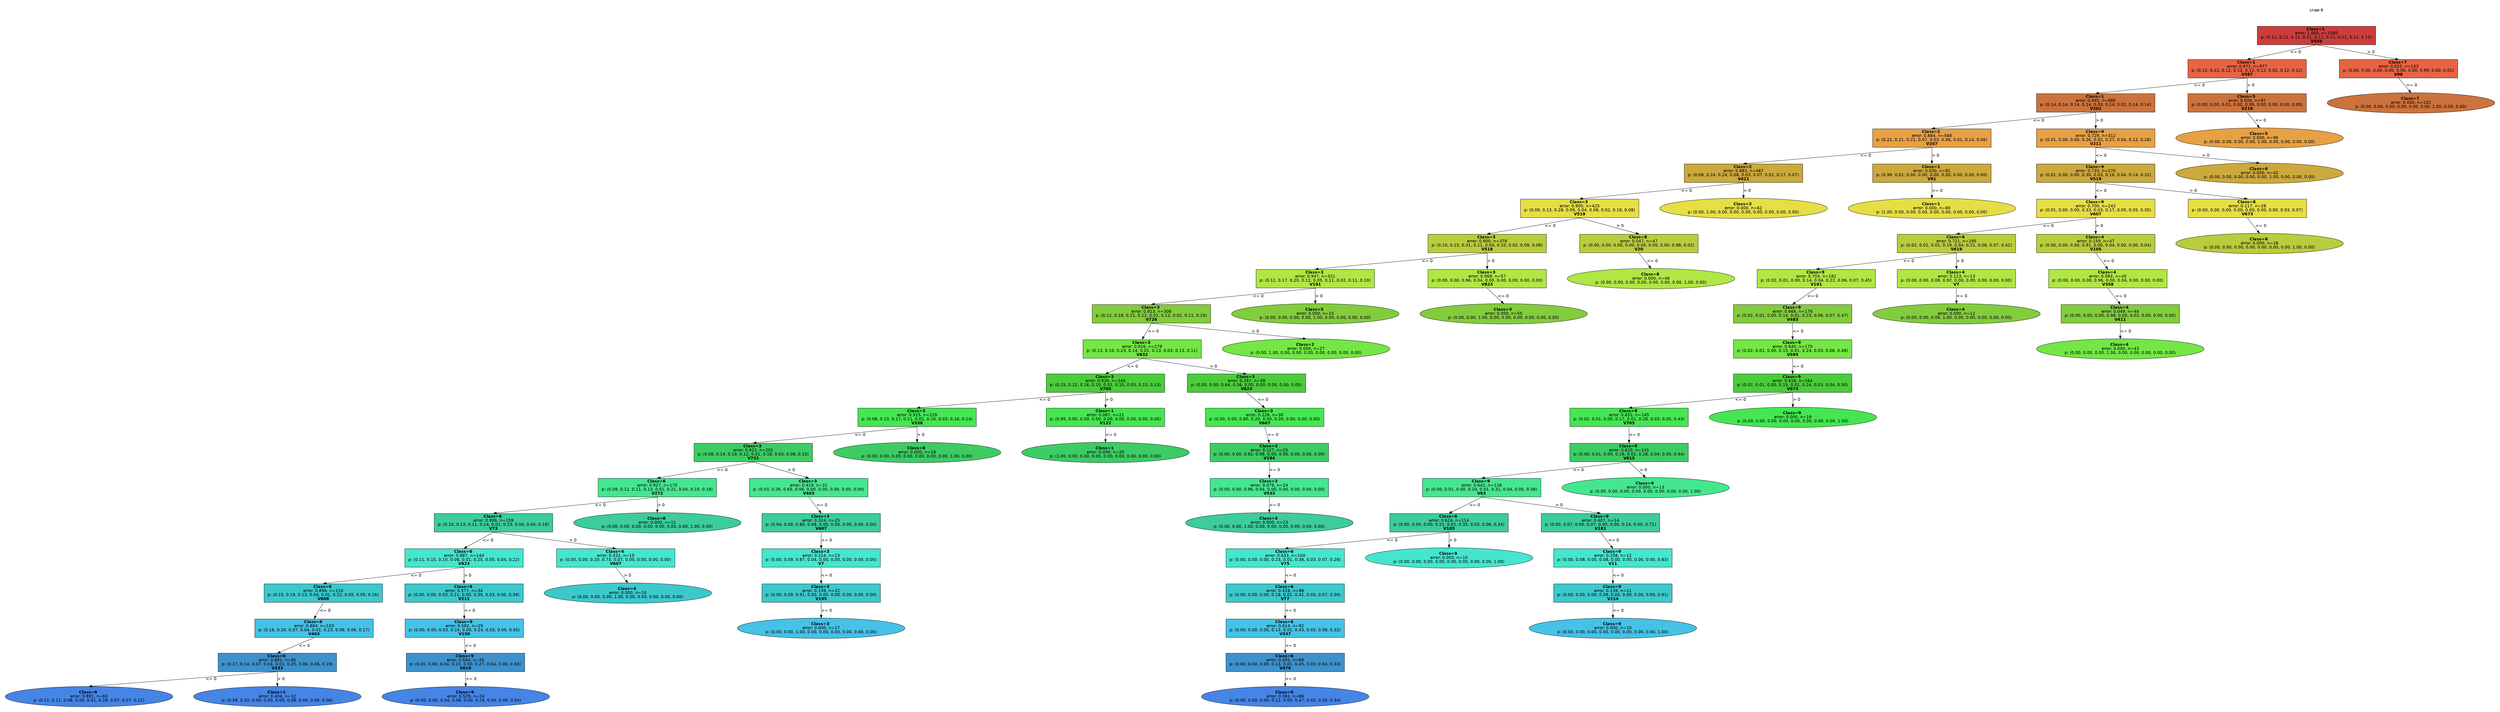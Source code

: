 digraph Tree {
splines=false;
graph [pad=".25", ranksep="0.5", nodesep="1"];
node [shape=rect, style="filled", color="black", fontname="helvetica",fillcolor="white"] ;
edge [fontname="helvetica"] ;
0 [label="cnae-9", shape=plaintext];
0:s -> 1:n [style=invis];   
1 [label=<<b> Class=1 </b> <br/> error: 1.000, n=1080 <br/> p: (0.11, 0.11, 0.11, 0.11, 0.11, 0.11, 0.11, 0.11, 0.11) <br/><b>V546</b>>, fillcolor="0.000 0.7 0.800", shape="rect"];
2 [label=<<b> Class=1 </b> <br/> error: 0.971, n=977 <br/> p: (0.12, 0.12, 0.12, 0.12, 0.12, 0.12, 0.02, 0.12, 0.12) <br/><b>V387</b>>, fillcolor="0.032 0.7 0.900", shape="rect"];
1:s -> 2:n [label="<= 0"] ;
3 [label=<<b> Class=1 </b> <br/> error: 0.945, n=880 <br/> p: (0.14, 0.14, 0.14, 0.14, 0.03, 0.14, 0.02, 0.14, 0.14) <br/><b>V202</b>>, fillcolor="0.063 0.7 0.800", shape="rect"];
2:s -> 3:n [label="<= 0"] ;
4 [label=<<b> Class=2 </b> <br/> error: 0.884, n=568 <br/> p: (0.21, 0.21, 0.21, 0.07, 0.03, 0.06, 0.01, 0.14, 0.06) <br/><b>V207</b>>, fillcolor="0.095 0.7 0.900", shape="rect"];
3:s -> 4:n [label="<= 0"] ;
5 [label=<<b> Class=2 </b> <br/> error: 0.883, n=487 <br/> p: (0.08, 0.24, 0.24, 0.08, 0.03, 0.07, 0.01, 0.17, 0.07) <br/><b>V421</b>>, fillcolor="0.126 0.7 0.800", shape="rect"];
4:s -> 5:n [label="<= 0"] ;
6 [label=<<b> Class=3 </b> <br/> error: 0.900, n=425 <br/> p: (0.09, 0.13, 0.28, 0.09, 0.04, 0.08, 0.02, 0.19, 0.08) <br/><b>V519</b>>, fillcolor="0.158 0.7 0.900", shape="rect"];
5:s -> 6:n [label="<= 0"] ;
7 [label=<<b> Class=3 </b> <br/> error: 0.900, n=378 <br/> p: (0.10, 0.15, 0.31, 0.11, 0.04, 0.10, 0.02, 0.09, 0.08) <br/><b>V518</b>>, fillcolor="0.189 0.7 0.800", shape="rect"];
6:s -> 7:n [label="<= 0"] ;
8 [label=<<b> Class=3 </b> <br/> error: 0.947, n=321 <br/> p: (0.12, 0.17, 0.20, 0.12, 0.05, 0.11, 0.02, 0.11, 0.10) <br/><b>V191</b>>, fillcolor="0.221 0.7 0.900", shape="rect"];
7:s -> 8:n [label="<= 0"] ;
9 [label=<<b> Class=3 </b> <br/> error: 0.913, n=306 <br/> p: (0.12, 0.18, 0.21, 0.12, 0.01, 0.12, 0.02, 0.11, 0.10) <br/><b>V726</b>>, fillcolor="0.253 0.7 0.800", shape="rect"];
8:s -> 9:n [label="<= 0"] ;
10 [label=<<b> Class=3 </b> <br/> error: 0.916, n=279 <br/> p: (0.13, 0.10, 0.23, 0.14, 0.01, 0.13, 0.03, 0.13, 0.11) <br/><b>V832</b>>, fillcolor="0.284 0.7 0.900", shape="rect"];
9:s -> 10:n [label="<= 0"] ;
11 [label=<<b> Class=3 </b> <br/> error: 0.930, n=240 <br/> p: (0.15, 0.12, 0.16, 0.10, 0.01, 0.15, 0.03, 0.15, 0.13) <br/><b>V705</b>>, fillcolor="0.316 0.7 0.800", shape="rect"];
10:s -> 11:n [label="<= 0"] ;
12 [label=<<b> Class=3 </b> <br/> error: 0.925, n=219 <br/> p: (0.08, 0.13, 0.17, 0.11, 0.01, 0.16, 0.03, 0.16, 0.14) <br/><b>V338</b>>, fillcolor="0.347 0.7 0.900", shape="rect"];
11:s -> 12:n [label="<= 0"] ;
13 [label=<<b> Class=3 </b> <br/> error: 0.922, n=201 <br/> p: (0.08, 0.14, 0.19, 0.12, 0.01, 0.18, 0.03, 0.08, 0.15) <br/><b>V731</b>>, fillcolor="0.379 0.7 0.800", shape="rect"];
12:s -> 13:n [label="<= 0"] ;
14 [label=<<b> Class=6 </b> <br/> error: 0.927, n=170 <br/> p: (0.09, 0.12, 0.11, 0.13, 0.01, 0.21, 0.04, 0.10, 0.18) <br/><b>V272</b>>, fillcolor="0.411 0.7 0.900", shape="rect"];
13:s -> 14:n [label="<= 0"] ;
15 [label=<<b> Class=6 </b> <br/> error: 0.906, n=159 <br/> p: (0.10, 0.13, 0.11, 0.14, 0.01, 0.23, 0.04, 0.04, 0.19) <br/><b>V73</b>>, fillcolor="0.442 0.7 0.800", shape="rect"];
14:s -> 15:n [label="<= 0"] ;
16 [label=<<b> Class=6 </b> <br/> error: 0.887, n=144 <br/> p: (0.11, 0.15, 0.10, 0.08, 0.01, 0.25, 0.05, 0.04, 0.22) <br/><b>V823</b>>, fillcolor="0.474 0.7 0.900", shape="rect"];
15:s -> 16:n [label="<= 0"] ;
17 [label=<<b> Class=6 </b> <br/> error: 0.896, n=110 <br/> p: (0.15, 0.19, 0.13, 0.04, 0.01, 0.22, 0.05, 0.05, 0.16) <br/><b>V608</b>>, fillcolor="0.505 0.7 0.800", shape="rect"];
16:s -> 17:n [label="<= 0"] ;
18 [label=<<b> Class=6 </b> <br/> error: 0.884, n=103 <br/> p: (0.16, 0.20, 0.07, 0.04, 0.01, 0.23, 0.06, 0.06, 0.17) <br/><b>V403</b>>, fillcolor="0.537 0.7 0.900", shape="rect"];
17:s -> 18:n [label="<= 0"] ;
19 [label=<<b> Class=6 </b> <br/> error: 0.891, n=95 <br/> p: (0.17, 0.14, 0.07, 0.04, 0.01, 0.25, 0.06, 0.06, 0.19) <br/><b>V333</b>>, fillcolor="0.568 0.7 0.800", shape="rect"];
18:s -> 19:n [label="<= 0"] ;
20 [label=<<b> Class=6 </b> <br/> error: 0.891, n=83 <br/> p: (0.11, 0.11, 0.08, 0.05, 0.01, 0.28, 0.07, 0.07, 0.22) >, fillcolor="0.600 0.7 0.900", shape="oval"];
19:s -> 20:n [label="<= 0"] ;
21 [label=<<b> Class=1 </b> <br/> error: 0.404, n=12 <br/> p: (0.58, 0.33, 0.00, 0.00, 0.00, 0.08, 0.00, 0.00, 0.00) >, fillcolor="0.600 0.7 0.900", shape="oval"];
19:s -> 21:n [label="> 0"] ;
22 [label=<<b> Class=9 </b> <br/> error: 0.577, n=34 <br/> p: (0.00, 0.00, 0.03, 0.21, 0.00, 0.35, 0.03, 0.00, 0.38) <br/><b>V211</b>>, fillcolor="0.505 0.7 0.800", shape="rect"];
16:s -> 22:n [label="> 0"] ;
23 [label=<<b> Class=9 </b> <br/> error: 0.582, n=29 <br/> p: (0.00, 0.00, 0.03, 0.24, 0.00, 0.24, 0.03, 0.00, 0.45) <br/><b>V150</b>>, fillcolor="0.537 0.7 0.900", shape="rect"];
22:s -> 23:n [label="<= 0"] ;
24 [label=<<b> Class=9 </b> <br/> error: 0.564, n=26 <br/> p: (0.00, 0.00, 0.04, 0.15, 0.00, 0.27, 0.04, 0.00, 0.50) <br/><b>V619</b>>, fillcolor="0.568 0.7 0.800", shape="rect"];
23:s -> 24:n [label="<= 0"] ;
25 [label=<<b> Class=9 </b> <br/> error: 0.529, n=24 <br/> p: (0.00, 0.00, 0.04, 0.08, 0.00, 0.29, 0.04, 0.00, 0.54) >, fillcolor="0.600 0.7 0.900", shape="oval"];
24:s -> 25:n [label="<= 0"] ;
26 [label=<<b> Class=4 </b> <br/> error: 0.332, n=15 <br/> p: (0.00, 0.00, 0.20, 0.73, 0.07, 0.00, 0.00, 0.00, 0.00) <br/><b>V607</b>>, fillcolor="0.474 0.7 0.900", shape="rect"];
15:s -> 26:n [label="> 0"] ;
27 [label=<<b> Class=4 </b> <br/> error: 0.000, n=10 <br/> p: (0.00, 0.00, 0.00, 1.00, 0.00, 0.00, 0.00, 0.00, 0.00) >, fillcolor="0.505 0.7 0.800", shape="oval"];
26:s -> 27:n [label="> 0"] ;
28 [label=<<b> Class=8 </b> <br/> error: 0.000, n=11 <br/> p: (0.00, 0.00, 0.00, 0.00, 0.00, 0.00, 0.00, 1.00, 0.00) >, fillcolor="0.442 0.7 0.800", shape="oval"];
14:s -> 28:n [label="> 0"] ;
29 [label=<<b> Class=3 </b> <br/> error: 0.419, n=31 <br/> p: (0.03, 0.26, 0.65, 0.06, 0.00, 0.00, 0.00, 0.00, 0.00) <br/><b>V403</b>>, fillcolor="0.411 0.7 0.900", shape="rect"];
13:s -> 29:n [label="> 0"] ;
30 [label=<<b> Class=3 </b> <br/> error: 0.324, n=25 <br/> p: (0.04, 0.08, 0.80, 0.08, 0.00, 0.00, 0.00, 0.00, 0.00) <br/><b>V607</b>>, fillcolor="0.442 0.7 0.800", shape="rect"];
29:s -> 30:n [label="<= 0"] ;
31 [label=<<b> Class=3 </b> <br/> error: 0.214, n=23 <br/> p: (0.00, 0.09, 0.87, 0.04, 0.00, 0.00, 0.00, 0.00, 0.00) <br/><b>V7</b>>, fillcolor="0.474 0.7 0.900", shape="rect"];
30:s -> 31:n [label="<= 0"] ;
32 [label=<<b> Class=3 </b> <br/> error: 0.139, n=22 <br/> p: (0.00, 0.09, 0.91, 0.00, 0.00, 0.00, 0.00, 0.00, 0.00) <br/><b>V195</b>>, fillcolor="0.505 0.7 0.800", shape="rect"];
31:s -> 32:n [label="<= 0"] ;
33 [label=<<b> Class=3 </b> <br/> error: 0.000, n=17 <br/> p: (0.00, 0.00, 1.00, 0.00, 0.00, 0.00, 0.00, 0.00, 0.00) >, fillcolor="0.537 0.7 0.900", shape="oval"];
32:s -> 33:n [label="<= 0"] ;
34 [label=<<b> Class=8 </b> <br/> error: 0.000, n=18 <br/> p: (0.00, 0.00, 0.00, 0.00, 0.00, 0.00, 0.00, 1.00, 0.00) >, fillcolor="0.379 0.7 0.800", shape="oval"];
12:s -> 34:n [label="> 0"] ;
35 [label=<<b> Class=1 </b> <br/> error: 0.087, n=21 <br/> p: (0.95, 0.00, 0.00, 0.00, 0.00, 0.00, 0.00, 0.00, 0.05) <br/><b>V122</b>>, fillcolor="0.347 0.7 0.900", shape="rect"];
11:s -> 35:n [label="> 0"] ;
36 [label=<<b> Class=1 </b> <br/> error: 0.000, n=20 <br/> p: (1.00, 0.00, 0.00, 0.00, 0.00, 0.00, 0.00, 0.00, 0.00) >, fillcolor="0.379 0.7 0.800", shape="oval"];
35:s -> 36:n [label="<= 0"] ;
37 [label=<<b> Class=3 </b> <br/> error: 0.297, n=39 <br/> p: (0.00, 0.00, 0.64, 0.36, 0.00, 0.00, 0.00, 0.00, 0.00) <br/><b>V823</b>>, fillcolor="0.316 0.7 0.800", shape="rect"];
10:s -> 37:n [label="> 0"] ;
38 [label=<<b> Class=3 </b> <br/> error: 0.228, n=30 <br/> p: (0.00, 0.00, 0.80, 0.20, 0.00, 0.00, 0.00, 0.00, 0.00) <br/><b>V607</b>>, fillcolor="0.347 0.7 0.900", shape="rect"];
37:s -> 38:n [label="<= 0"] ;
39 [label=<<b> Class=3 </b> <br/> error: 0.127, n=25 <br/> p: (0.00, 0.00, 0.92, 0.08, 0.00, 0.00, 0.00, 0.00, 0.00) <br/><b>V194</b>>, fillcolor="0.379 0.7 0.800", shape="rect"];
38:s -> 39:n [label="<= 0"] ;
40 [label=<<b> Class=3 </b> <br/> error: 0.079, n=24 <br/> p: (0.00, 0.00, 0.96, 0.04, 0.00, 0.00, 0.00, 0.00, 0.00) <br/><b>V533</b>>, fillcolor="0.411 0.7 0.900", shape="rect"];
39:s -> 40:n [label="<= 0"] ;
41 [label=<<b> Class=3 </b> <br/> error: 0.000, n=23 <br/> p: (0.00, 0.00, 1.00, 0.00, 0.00, 0.00, 0.00, 0.00, 0.00) >, fillcolor="0.442 0.7 0.800", shape="oval"];
40:s -> 41:n [label="<= 0"] ;
42 [label=<<b> Class=2 </b> <br/> error: 0.000, n=27 <br/> p: (0.00, 1.00, 0.00, 0.00, 0.00, 0.00, 0.00, 0.00, 0.00) >, fillcolor="0.284 0.7 0.900", shape="oval"];
9:s -> 42:n [label="> 0"] ;
43 [label=<<b> Class=5 </b> <br/> error: 0.000, n=15 <br/> p: (0.00, 0.00, 0.00, 0.00, 1.00, 0.00, 0.00, 0.00, 0.00) >, fillcolor="0.253 0.7 0.800", shape="oval"];
8:s -> 43:n [label="> 0"] ;
44 [label=<<b> Class=3 </b> <br/> error: 0.069, n=57 <br/> p: (0.00, 0.00, 0.96, 0.04, 0.00, 0.00, 0.00, 0.00, 0.00) <br/><b>V823</b>>, fillcolor="0.221 0.7 0.900", shape="rect"];
7:s -> 44:n [label="> 0"] ;
45 [label=<<b> Class=3 </b> <br/> error: 0.000, n=55 <br/> p: (0.00, 0.00, 1.00, 0.00, 0.00, 0.00, 0.00, 0.00, 0.00) >, fillcolor="0.253 0.7 0.800", shape="oval"];
44:s -> 45:n [label="<= 0"] ;
46 [label=<<b> Class=8 </b> <br/> error: 0.047, n=47 <br/> p: (0.00, 0.00, 0.00, 0.00, 0.00, 0.00, 0.00, 0.98, 0.02) <br/><b>V20</b>>, fillcolor="0.189 0.7 0.800", shape="rect"];
6:s -> 46:n [label="> 0"] ;
47 [label=<<b> Class=8 </b> <br/> error: 0.000, n=46 <br/> p: (0.00, 0.00, 0.00, 0.00, 0.00, 0.00, 0.00, 1.00, 0.00) >, fillcolor="0.221 0.7 0.900", shape="oval"];
46:s -> 47:n [label="<= 0"] ;
48 [label=<<b> Class=2 </b> <br/> error: 0.000, n=62 <br/> p: (0.00, 1.00, 0.00, 0.00, 0.00, 0.00, 0.00, 0.00, 0.00) >, fillcolor="0.158 0.7 0.900", shape="oval"];
5:s -> 48:n [label="> 0"] ;
49 [label=<<b> Class=1 </b> <br/> error: 0.030, n=81 <br/> p: (0.99, 0.01, 0.00, 0.00, 0.00, 0.00, 0.00, 0.00, 0.00) <br/><b>V91</b>>, fillcolor="0.126 0.7 0.800", shape="rect"];
4:s -> 49:n [label="> 0"] ;
50 [label=<<b> Class=1 </b> <br/> error: 0.000, n=80 <br/> p: (1.00, 0.00, 0.00, 0.00, 0.00, 0.00, 0.00, 0.00, 0.00) >, fillcolor="0.158 0.7 0.900", shape="oval"];
49:s -> 50:n [label="<= 0"] ;
51 [label=<<b> Class=9 </b> <br/> error: 0.729, n=312 <br/> p: (0.01, 0.00, 0.00, 0.26, 0.02, 0.27, 0.04, 0.12, 0.28) <br/><b>V211</b>>, fillcolor="0.095 0.7 0.900", shape="rect"];
3:s -> 51:n [label="> 0"] ;
52 [label=<<b> Class=9 </b> <br/> error: 0.733, n=270 <br/> p: (0.01, 0.00, 0.00, 0.30, 0.03, 0.16, 0.04, 0.14, 0.32) <br/><b>V519</b>>, fillcolor="0.126 0.7 0.800", shape="rect"];
51:s -> 52:n [label="<= 0"] ;
53 [label=<<b> Class=9 </b> <br/> error: 0.700, n=242 <br/> p: (0.01, 0.00, 0.00, 0.33, 0.03, 0.17, 0.05, 0.05, 0.35) <br/><b>V607</b>>, fillcolor="0.158 0.7 0.900", shape="rect"];
52:s -> 53:n [label="<= 0"] ;
54 [label=<<b> Class=9 </b> <br/> error: 0.721, n=195 <br/> p: (0.02, 0.01, 0.01, 0.19, 0.04, 0.21, 0.06, 0.07, 0.42) <br/><b>V619</b>>, fillcolor="0.189 0.7 0.800", shape="rect"];
53:s -> 54:n [label="<= 0"] ;
55 [label=<<b> Class=9 </b> <br/> error: 0.703, n=182 <br/> p: (0.02, 0.01, 0.00, 0.14, 0.04, 0.22, 0.06, 0.07, 0.45) <br/><b>V191</b>>, fillcolor="0.221 0.7 0.900", shape="rect"];
54:s -> 55:n [label="<= 0"] ;
56 [label=<<b> Class=9 </b> <br/> error: 0.666, n=176 <br/> p: (0.02, 0.01, 0.00, 0.14, 0.01, 0.23, 0.06, 0.07, 0.47) <br/><b>V483</b>>, fillcolor="0.253 0.7 0.800", shape="rect"];
55:s -> 56:n [label="<= 0"] ;
57 [label=<<b> Class=9 </b> <br/> error: 0.640, n=170 <br/> p: (0.02, 0.01, 0.00, 0.15, 0.01, 0.24, 0.03, 0.08, 0.48) <br/><b>V595</b>>, fillcolor="0.284 0.7 0.900", shape="rect"];
56:s -> 57:n [label="<= 0"] ;
58 [label=<<b> Class=9 </b> <br/> error: 0.616, n=164 <br/> p: (0.02, 0.01, 0.00, 0.15, 0.01, 0.24, 0.03, 0.04, 0.50) <br/><b>V673</b>>, fillcolor="0.316 0.7 0.800", shape="rect"];
57:s -> 58:n [label="<= 0"] ;
59 [label=<<b> Class=9 </b> <br/> error: 0.652, n=145 <br/> p: (0.02, 0.01, 0.00, 0.17, 0.01, 0.28, 0.03, 0.05, 0.43) <br/><b>V705</b>>, fillcolor="0.347 0.7 0.900", shape="rect"];
58:s -> 59:n [label="<= 0"] ;
60 [label=<<b> Class=9 </b> <br/> error: 0.620, n=141 <br/> p: (0.00, 0.01, 0.00, 0.18, 0.01, 0.28, 0.04, 0.05, 0.44) <br/><b>V615</b>>, fillcolor="0.379 0.7 0.800", shape="rect"];
59:s -> 60:n [label="<= 0"] ;
61 [label=<<b> Class=9 </b> <br/> error: 0.642, n=128 <br/> p: (0.00, 0.01, 0.00, 0.20, 0.01, 0.31, 0.04, 0.05, 0.38) <br/><b>V63</b>>, fillcolor="0.411 0.7 0.900", shape="rect"];
60:s -> 61:n [label="<= 0"] ;
62 [label=<<b> Class=6 </b> <br/> error: 0.624, n=114 <br/> p: (0.00, 0.00, 0.00, 0.21, 0.01, 0.35, 0.03, 0.06, 0.34) <br/><b>V105</b>>, fillcolor="0.442 0.7 0.800", shape="rect"];
61:s -> 62:n [label="<= 0"] ;
63 [label=<<b> Class=6 </b> <br/> error: 0.633, n=104 <br/> p: (0.00, 0.00, 0.00, 0.23, 0.01, 0.38, 0.03, 0.07, 0.28) <br/><b>V75</b>>, fillcolor="0.474 0.7 0.900", shape="rect"];
62:s -> 63:n [label="<= 0"] ;
64 [label=<<b> Class=6 </b> <br/> error: 0.628, n=98 <br/> p: (0.00, 0.00, 0.00, 0.18, 0.01, 0.41, 0.03, 0.07, 0.30) <br/><b>V77</b>>, fillcolor="0.505 0.7 0.800", shape="rect"];
63:s -> 64:n [label="<= 0"] ;
65 [label=<<b> Class=6 </b> <br/> error: 0.614, n=92 <br/> p: (0.00, 0.00, 0.00, 0.13, 0.01, 0.43, 0.03, 0.08, 0.32) <br/><b>V337</b>>, fillcolor="0.537 0.7 0.900", shape="rect"];
64:s -> 65:n [label="<= 0"] ;
66 [label=<<b> Class=6 </b> <br/> error: 0.591, n=89 <br/> p: (0.00, 0.00, 0.00, 0.13, 0.01, 0.45, 0.03, 0.04, 0.33) <br/><b>V479</b>>, fillcolor="0.568 0.7 0.800", shape="rect"];
65:s -> 66:n [label="<= 0"] ;
67 [label=<<b> Class=6 </b> <br/> error: 0.561, n=86 <br/> p: (0.00, 0.00, 0.00, 0.12, 0.00, 0.47, 0.03, 0.05, 0.34) >, fillcolor="0.600 0.7 0.900", shape="oval"];
66:s -> 67:n [label="<= 0"] ;
68 [label=<<b> Class=9 </b> <br/> error: 0.000, n=10 <br/> p: (0.00, 0.00, 0.00, 0.00, 0.00, 0.00, 0.00, 0.00, 1.00) >, fillcolor="0.474 0.7 0.900", shape="oval"];
62:s -> 68:n [label="> 0"] ;
69 [label=<<b> Class=9 </b> <br/> error: 0.407, n=14 <br/> p: (0.00, 0.07, 0.00, 0.07, 0.00, 0.00, 0.14, 0.00, 0.71) <br/><b>V181</b>>, fillcolor="0.442 0.7 0.800", shape="rect"];
61:s -> 69:n [label="> 0"] ;
70 [label=<<b> Class=9 </b> <br/> error: 0.258, n=12 <br/> p: (0.00, 0.08, 0.00, 0.08, 0.00, 0.00, 0.00, 0.00, 0.83) <br/><b>V11</b>>, fillcolor="0.474 0.7 0.900", shape="rect"];
69:s -> 70:n [label="<= 0"] ;
71 [label=<<b> Class=9 </b> <br/> error: 0.139, n=11 <br/> p: (0.00, 0.00, 0.00, 0.09, 0.00, 0.00, 0.00, 0.00, 0.91) <br/><b>V114</b>>, fillcolor="0.505 0.7 0.800", shape="rect"];
70:s -> 71:n [label="<= 0"] ;
72 [label=<<b> Class=9 </b> <br/> error: 0.000, n=10 <br/> p: (0.00, 0.00, 0.00, 0.00, 0.00, 0.00, 0.00, 0.00, 1.00) >, fillcolor="0.537 0.7 0.900", shape="oval"];
71:s -> 72:n [label="<= 0"] ;
73 [label=<<b> Class=9 </b> <br/> error: 0.000, n=13 <br/> p: (0.00, 0.00, 0.00, 0.00, 0.00, 0.00, 0.00, 0.00, 1.00) >, fillcolor="0.411 0.7 0.900", shape="oval"];
60:s -> 73:n [label="> 0"] ;
74 [label=<<b> Class=9 </b> <br/> error: 0.000, n=19 <br/> p: (0.00, 0.00, 0.00, 0.00, 0.00, 0.00, 0.00, 0.00, 1.00) >, fillcolor="0.347 0.7 0.900", shape="oval"];
58:s -> 74:n [label="> 0"] ;
75 [label=<<b> Class=4 </b> <br/> error: 0.123, n=13 <br/> p: (0.00, 0.00, 0.08, 0.92, 0.00, 0.00, 0.00, 0.00, 0.00) <br/><b>V7</b>>, fillcolor="0.221 0.7 0.900", shape="rect"];
54:s -> 75:n [label="> 0"] ;
76 [label=<<b> Class=4 </b> <br/> error: 0.000, n=12 <br/> p: (0.00, 0.00, 0.00, 1.00, 0.00, 0.00, 0.00, 0.00, 0.00) >, fillcolor="0.253 0.7 0.800", shape="oval"];
75:s -> 76:n [label="<= 0"] ;
77 [label=<<b> Class=4 </b> <br/> error: 0.159, n=47 <br/> p: (0.00, 0.00, 0.00, 0.91, 0.00, 0.04, 0.00, 0.00, 0.04) <br/><b>V105</b>>, fillcolor="0.189 0.7 0.800", shape="rect"];
53:s -> 77:n [label="> 0"] ;
78 [label=<<b> Class=4 </b> <br/> error: 0.083, n=45 <br/> p: (0.00, 0.00, 0.00, 0.96, 0.00, 0.04, 0.00, 0.00, 0.00) <br/><b>V358</b>>, fillcolor="0.221 0.7 0.900", shape="rect"];
77:s -> 78:n [label="<= 0"] ;
79 [label=<<b> Class=4 </b> <br/> error: 0.049, n=44 <br/> p: (0.00, 0.00, 0.00, 0.98, 0.00, 0.02, 0.00, 0.00, 0.00) <br/><b>V411</b>>, fillcolor="0.253 0.7 0.800", shape="rect"];
78:s -> 79:n [label="<= 0"] ;
80 [label=<<b> Class=4 </b> <br/> error: 0.000, n=43 <br/> p: (0.00, 0.00, 0.00, 1.00, 0.00, 0.00, 0.00, 0.00, 0.00) >, fillcolor="0.284 0.7 0.900", shape="oval"];
79:s -> 80:n [label="<= 0"] ;
81 [label=<<b> Class=8 </b> <br/> error: 0.117, n=28 <br/> p: (0.00, 0.00, 0.00, 0.00, 0.00, 0.00, 0.00, 0.93, 0.07) <br/><b>V673</b>>, fillcolor="0.158 0.7 0.900", shape="rect"];
52:s -> 81:n [label="> 0"] ;
82 [label=<<b> Class=8 </b> <br/> error: 0.000, n=26 <br/> p: (0.00, 0.00, 0.00, 0.00, 0.00, 0.00, 0.00, 1.00, 0.00) >, fillcolor="0.189 0.7 0.800", shape="oval"];
81:s -> 82:n [label="<= 0"] ;
83 [label=<<b> Class=6 </b> <br/> error: 0.000, n=42 <br/> p: (0.00, 0.00, 0.00, 0.00, 0.00, 1.00, 0.00, 0.00, 0.00) >, fillcolor="0.126 0.7 0.800", shape="oval"];
51:s -> 83:n [label="> 0"] ;
84 [label=<<b> Class=5 </b> <br/> error: 0.026, n=97 <br/> p: (0.00, 0.00, 0.01, 0.00, 0.99, 0.00, 0.00, 0.00, 0.00) <br/><b>V218</b>>, fillcolor="0.063 0.7 0.800", shape="rect"];
2:s -> 84:n [label="> 0"] ;
85 [label=<<b> Class=5 </b> <br/> error: 0.000, n=96 <br/> p: (0.00, 0.00, 0.00, 0.00, 1.00, 0.00, 0.00, 0.00, 0.00) >, fillcolor="0.095 0.7 0.900", shape="oval"];
84:s -> 85:n [label="<= 0"] ;
86 [label=<<b> Class=7 </b> <br/> error: 0.025, n=103 <br/> p: (0.00, 0.00, 0.00, 0.00, 0.00, 0.00, 0.99, 0.00, 0.01) <br/><b>V98</b>>, fillcolor="0.032 0.7 0.900", shape="rect"];
1:s -> 86:n [label="> 0"] ;
87 [label=<<b> Class=7 </b> <br/> error: 0.000, n=102 <br/> p: (0.00, 0.00, 0.00, 0.00, 0.00, 0.00, 1.00, 0.00, 0.00) >, fillcolor="0.063 0.7 0.800", shape="oval"];
86:s -> 87:n [label="<= 0"] ;

}